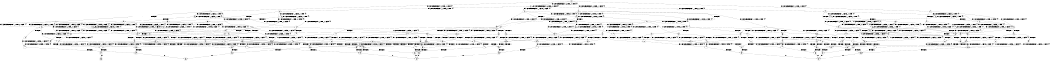 digraph BCG {
size = "7, 10.5";
center = TRUE;
node [shape = circle];
0 [peripheries = 2];
0 -> 1 [label = "EX !0 !ATOMIC_EXCH_BRANCH (1, +1, TRUE, +0, 2, TRUE) !{0}"];
0 -> 2 [label = "EX !2 !ATOMIC_EXCH_BRANCH (1, +0, FALSE, +1, 1, FALSE) !{0}"];
0 -> 3 [label = "EX !1 !ATOMIC_EXCH_BRANCH (1, +0, TRUE, +0, 1, TRUE) !{0}"];
0 -> 4 [label = "EX !0 !ATOMIC_EXCH_BRANCH (1, +1, TRUE, +0, 2, TRUE) !{0}"];
1 -> 5 [label = "EX !2 !ATOMIC_EXCH_BRANCH (1, +0, FALSE, +1, 1, TRUE) !{0}"];
1 -> 6 [label = "EX !1 !ATOMIC_EXCH_BRANCH (1, +0, TRUE, +0, 1, FALSE) !{0}"];
1 -> 7 [label = "TERMINATE !0"];
2 -> 8 [label = "EX !0 !ATOMIC_EXCH_BRANCH (1, +1, TRUE, +0, 2, TRUE) !{0}"];
2 -> 9 [label = "EX !1 !ATOMIC_EXCH_BRANCH (1, +0, TRUE, +0, 1, TRUE) !{0}"];
2 -> 10 [label = "TERMINATE !2"];
2 -> 11 [label = "EX !0 !ATOMIC_EXCH_BRANCH (1, +1, TRUE, +0, 2, TRUE) !{0}"];
3 -> 3 [label = "EX !1 !ATOMIC_EXCH_BRANCH (1, +0, TRUE, +0, 1, TRUE) !{0}"];
3 -> 12 [label = "EX !0 !ATOMIC_EXCH_BRANCH (1, +1, TRUE, +0, 2, TRUE) !{0}"];
3 -> 13 [label = "EX !2 !ATOMIC_EXCH_BRANCH (1, +0, FALSE, +1, 1, FALSE) !{0}"];
3 -> 14 [label = "EX !0 !ATOMIC_EXCH_BRANCH (1, +1, TRUE, +0, 2, TRUE) !{0}"];
4 -> 15 [label = "EX !2 !ATOMIC_EXCH_BRANCH (1, +0, FALSE, +1, 1, TRUE) !{0}"];
4 -> 16 [label = "EX !1 !ATOMIC_EXCH_BRANCH (1, +0, TRUE, +0, 1, FALSE) !{0}"];
4 -> 17 [label = "TERMINATE !0"];
5 -> 5 [label = "EX !2 !ATOMIC_EXCH_BRANCH (1, +0, FALSE, +1, 1, TRUE) !{0}"];
5 -> 18 [label = "EX !1 !ATOMIC_EXCH_BRANCH (1, +0, TRUE, +0, 1, FALSE) !{0}"];
5 -> 19 [label = "TERMINATE !0"];
6 -> 20 [label = "EX !2 !ATOMIC_EXCH_BRANCH (1, +0, FALSE, +1, 1, FALSE) !{0}"];
6 -> 21 [label = "TERMINATE !0"];
6 -> 22 [label = "TERMINATE !1"];
7 -> 23 [label = "EX !2 !ATOMIC_EXCH_BRANCH (1, +0, FALSE, +1, 1, TRUE) !{1}"];
7 -> 24 [label = "EX !1 !ATOMIC_EXCH_BRANCH (1, +0, TRUE, +0, 1, FALSE) !{1}"];
7 -> 25 [label = "EX !1 !ATOMIC_EXCH_BRANCH (1, +0, TRUE, +0, 1, FALSE) !{1}"];
8 -> 26 [label = "EX !1 !ATOMIC_EXCH_BRANCH (1, +0, TRUE, +0, 1, FALSE) !{0}"];
8 -> 27 [label = "TERMINATE !0"];
8 -> 28 [label = "TERMINATE !2"];
9 -> 9 [label = "EX !1 !ATOMIC_EXCH_BRANCH (1, +0, TRUE, +0, 1, TRUE) !{0}"];
9 -> 29 [label = "EX !0 !ATOMIC_EXCH_BRANCH (1, +1, TRUE, +0, 2, TRUE) !{0}"];
9 -> 30 [label = "TERMINATE !2"];
9 -> 31 [label = "EX !0 !ATOMIC_EXCH_BRANCH (1, +1, TRUE, +0, 2, TRUE) !{0}"];
10 -> 32 [label = "EX !0 !ATOMIC_EXCH_BRANCH (1, +1, TRUE, +0, 2, TRUE) !{0}"];
10 -> 33 [label = "EX !1 !ATOMIC_EXCH_BRANCH (1, +0, TRUE, +0, 1, TRUE) !{0}"];
10 -> 34 [label = "EX !0 !ATOMIC_EXCH_BRANCH (1, +1, TRUE, +0, 2, TRUE) !{0}"];
11 -> 35 [label = "EX !1 !ATOMIC_EXCH_BRANCH (1, +0, TRUE, +0, 1, FALSE) !{0}"];
11 -> 36 [label = "TERMINATE !0"];
11 -> 37 [label = "TERMINATE !2"];
12 -> 6 [label = "EX !1 !ATOMIC_EXCH_BRANCH (1, +0, TRUE, +0, 1, FALSE) !{0}"];
12 -> 38 [label = "EX !2 !ATOMIC_EXCH_BRANCH (1, +0, FALSE, +1, 1, TRUE) !{0}"];
12 -> 39 [label = "TERMINATE !0"];
13 -> 9 [label = "EX !1 !ATOMIC_EXCH_BRANCH (1, +0, TRUE, +0, 1, TRUE) !{0}"];
13 -> 29 [label = "EX !0 !ATOMIC_EXCH_BRANCH (1, +1, TRUE, +0, 2, TRUE) !{0}"];
13 -> 30 [label = "TERMINATE !2"];
13 -> 31 [label = "EX !0 !ATOMIC_EXCH_BRANCH (1, +1, TRUE, +0, 2, TRUE) !{0}"];
14 -> 16 [label = "EX !1 !ATOMIC_EXCH_BRANCH (1, +0, TRUE, +0, 1, FALSE) !{0}"];
14 -> 40 [label = "EX !2 !ATOMIC_EXCH_BRANCH (1, +0, FALSE, +1, 1, TRUE) !{0}"];
14 -> 41 [label = "TERMINATE !0"];
15 -> 15 [label = "EX !2 !ATOMIC_EXCH_BRANCH (1, +0, FALSE, +1, 1, TRUE) !{0}"];
15 -> 42 [label = "EX !1 !ATOMIC_EXCH_BRANCH (1, +0, TRUE, +0, 1, FALSE) !{0}"];
15 -> 43 [label = "TERMINATE !0"];
16 -> 44 [label = "EX !2 !ATOMIC_EXCH_BRANCH (1, +0, FALSE, +1, 1, FALSE) !{0}"];
16 -> 45 [label = "TERMINATE !0"];
16 -> 46 [label = "TERMINATE !1"];
17 -> 47 [label = "EX !2 !ATOMIC_EXCH_BRANCH (1, +0, FALSE, +1, 1, TRUE) !{1}"];
17 -> 48 [label = "EX !1 !ATOMIC_EXCH_BRANCH (1, +0, TRUE, +0, 1, FALSE) !{1}"];
18 -> 20 [label = "EX !2 !ATOMIC_EXCH_BRANCH (1, +0, FALSE, +1, 1, FALSE) !{0}"];
18 -> 49 [label = "TERMINATE !0"];
18 -> 50 [label = "TERMINATE !1"];
19 -> 23 [label = "EX !2 !ATOMIC_EXCH_BRANCH (1, +0, FALSE, +1, 1, TRUE) !{1}"];
19 -> 51 [label = "EX !1 !ATOMIC_EXCH_BRANCH (1, +0, TRUE, +0, 1, FALSE) !{1}"];
19 -> 52 [label = "EX !1 !ATOMIC_EXCH_BRANCH (1, +0, TRUE, +0, 1, FALSE) !{1}"];
20 -> 53 [label = "TERMINATE !0"];
20 -> 54 [label = "TERMINATE !2"];
20 -> 55 [label = "TERMINATE !1"];
21 -> 56 [label = "EX !2 !ATOMIC_EXCH_BRANCH (1, +0, FALSE, +1, 1, FALSE) !{1}"];
21 -> 57 [label = "TERMINATE !1"];
22 -> 58 [label = "EX !2 !ATOMIC_EXCH_BRANCH (1, +0, FALSE, +1, 1, FALSE) !{0}"];
22 -> 59 [label = "TERMINATE !0"];
23 -> 23 [label = "EX !2 !ATOMIC_EXCH_BRANCH (1, +0, FALSE, +1, 1, TRUE) !{1}"];
23 -> 51 [label = "EX !1 !ATOMIC_EXCH_BRANCH (1, +0, TRUE, +0, 1, FALSE) !{1}"];
23 -> 52 [label = "EX !1 !ATOMIC_EXCH_BRANCH (1, +0, TRUE, +0, 1, FALSE) !{1}"];
24 -> 56 [label = "EX !2 !ATOMIC_EXCH_BRANCH (1, +0, FALSE, +1, 1, FALSE) !{1}"];
24 -> 57 [label = "TERMINATE !1"];
25 -> 60 [label = "EX !2 !ATOMIC_EXCH_BRANCH (1, +0, FALSE, +1, 1, FALSE) !{1}"];
25 -> 61 [label = "TERMINATE !1"];
26 -> 53 [label = "TERMINATE !0"];
26 -> 54 [label = "TERMINATE !2"];
26 -> 55 [label = "TERMINATE !1"];
27 -> 62 [label = "EX !1 !ATOMIC_EXCH_BRANCH (1, +0, TRUE, +0, 1, FALSE) !{1}"];
27 -> 63 [label = "TERMINATE !2"];
27 -> 64 [label = "EX !1 !ATOMIC_EXCH_BRANCH (1, +0, TRUE, +0, 1, FALSE) !{1}"];
28 -> 65 [label = "EX !1 !ATOMIC_EXCH_BRANCH (1, +0, TRUE, +0, 1, FALSE) !{0}"];
28 -> 66 [label = "TERMINATE !0"];
29 -> 26 [label = "EX !1 !ATOMIC_EXCH_BRANCH (1, +0, TRUE, +0, 1, FALSE) !{0}"];
29 -> 67 [label = "TERMINATE !0"];
29 -> 68 [label = "TERMINATE !2"];
30 -> 33 [label = "EX !1 !ATOMIC_EXCH_BRANCH (1, +0, TRUE, +0, 1, TRUE) !{0}"];
30 -> 69 [label = "EX !0 !ATOMIC_EXCH_BRANCH (1, +1, TRUE, +0, 2, TRUE) !{0}"];
30 -> 70 [label = "EX !0 !ATOMIC_EXCH_BRANCH (1, +1, TRUE, +0, 2, TRUE) !{0}"];
31 -> 35 [label = "EX !1 !ATOMIC_EXCH_BRANCH (1, +0, TRUE, +0, 1, FALSE) !{0}"];
31 -> 71 [label = "TERMINATE !0"];
31 -> 72 [label = "TERMINATE !2"];
32 -> 65 [label = "EX !1 !ATOMIC_EXCH_BRANCH (1, +0, TRUE, +0, 1, FALSE) !{0}"];
32 -> 66 [label = "TERMINATE !0"];
33 -> 33 [label = "EX !1 !ATOMIC_EXCH_BRANCH (1, +0, TRUE, +0, 1, TRUE) !{0}"];
33 -> 69 [label = "EX !0 !ATOMIC_EXCH_BRANCH (1, +1, TRUE, +0, 2, TRUE) !{0}"];
33 -> 70 [label = "EX !0 !ATOMIC_EXCH_BRANCH (1, +1, TRUE, +0, 2, TRUE) !{0}"];
34 -> 73 [label = "EX !1 !ATOMIC_EXCH_BRANCH (1, +0, TRUE, +0, 1, FALSE) !{0}"];
34 -> 74 [label = "TERMINATE !0"];
35 -> 75 [label = "TERMINATE !0"];
35 -> 76 [label = "TERMINATE !2"];
35 -> 77 [label = "TERMINATE !1"];
36 -> 78 [label = "EX !1 !ATOMIC_EXCH_BRANCH (1, +0, TRUE, +0, 1, FALSE) !{1}"];
36 -> 79 [label = "TERMINATE !2"];
37 -> 73 [label = "EX !1 !ATOMIC_EXCH_BRANCH (1, +0, TRUE, +0, 1, FALSE) !{0}"];
37 -> 74 [label = "TERMINATE !0"];
38 -> 18 [label = "EX !1 !ATOMIC_EXCH_BRANCH (1, +0, TRUE, +0, 1, FALSE) !{0}"];
38 -> 38 [label = "EX !2 !ATOMIC_EXCH_BRANCH (1, +0, FALSE, +1, 1, TRUE) !{0}"];
38 -> 80 [label = "TERMINATE !0"];
39 -> 24 [label = "EX !1 !ATOMIC_EXCH_BRANCH (1, +0, TRUE, +0, 1, FALSE) !{1}"];
39 -> 81 [label = "EX !2 !ATOMIC_EXCH_BRANCH (1, +0, FALSE, +1, 1, TRUE) !{1}"];
39 -> 25 [label = "EX !1 !ATOMIC_EXCH_BRANCH (1, +0, TRUE, +0, 1, FALSE) !{1}"];
40 -> 42 [label = "EX !1 !ATOMIC_EXCH_BRANCH (1, +0, TRUE, +0, 1, FALSE) !{0}"];
40 -> 40 [label = "EX !2 !ATOMIC_EXCH_BRANCH (1, +0, FALSE, +1, 1, TRUE) !{0}"];
40 -> 82 [label = "TERMINATE !0"];
41 -> 48 [label = "EX !1 !ATOMIC_EXCH_BRANCH (1, +0, TRUE, +0, 1, FALSE) !{1}"];
41 -> 83 [label = "EX !2 !ATOMIC_EXCH_BRANCH (1, +0, FALSE, +1, 1, TRUE) !{1}"];
42 -> 44 [label = "EX !2 !ATOMIC_EXCH_BRANCH (1, +0, FALSE, +1, 1, FALSE) !{0}"];
42 -> 84 [label = "TERMINATE !0"];
42 -> 85 [label = "TERMINATE !1"];
43 -> 47 [label = "EX !2 !ATOMIC_EXCH_BRANCH (1, +0, FALSE, +1, 1, TRUE) !{1}"];
43 -> 86 [label = "EX !1 !ATOMIC_EXCH_BRANCH (1, +0, TRUE, +0, 1, FALSE) !{1}"];
44 -> 75 [label = "TERMINATE !0"];
44 -> 76 [label = "TERMINATE !2"];
44 -> 77 [label = "TERMINATE !1"];
45 -> 87 [label = "EX !2 !ATOMIC_EXCH_BRANCH (1, +0, FALSE, +1, 1, FALSE) !{1}"];
45 -> 88 [label = "TERMINATE !1"];
46 -> 89 [label = "EX !2 !ATOMIC_EXCH_BRANCH (1, +0, FALSE, +1, 1, FALSE) !{0}"];
46 -> 90 [label = "TERMINATE !0"];
47 -> 47 [label = "EX !2 !ATOMIC_EXCH_BRANCH (1, +0, FALSE, +1, 1, TRUE) !{1}"];
47 -> 86 [label = "EX !1 !ATOMIC_EXCH_BRANCH (1, +0, TRUE, +0, 1, FALSE) !{1}"];
48 -> 87 [label = "EX !2 !ATOMIC_EXCH_BRANCH (1, +0, FALSE, +1, 1, FALSE) !{1}"];
48 -> 88 [label = "TERMINATE !1"];
49 -> 56 [label = "EX !2 !ATOMIC_EXCH_BRANCH (1, +0, FALSE, +1, 1, FALSE) !{1}"];
49 -> 91 [label = "TERMINATE !1"];
50 -> 58 [label = "EX !2 !ATOMIC_EXCH_BRANCH (1, +0, FALSE, +1, 1, FALSE) !{0}"];
50 -> 92 [label = "TERMINATE !0"];
51 -> 56 [label = "EX !2 !ATOMIC_EXCH_BRANCH (1, +0, FALSE, +1, 1, FALSE) !{1}"];
51 -> 91 [label = "TERMINATE !1"];
52 -> 60 [label = "EX !2 !ATOMIC_EXCH_BRANCH (1, +0, FALSE, +1, 1, FALSE) !{1}"];
52 -> 93 [label = "TERMINATE !1"];
53 -> 94 [label = "TERMINATE !2"];
53 -> 95 [label = "TERMINATE !1"];
54 -> 96 [label = "TERMINATE !0"];
54 -> 97 [label = "TERMINATE !1"];
55 -> 98 [label = "TERMINATE !0"];
55 -> 99 [label = "TERMINATE !2"];
56 -> 94 [label = "TERMINATE !2"];
56 -> 95 [label = "TERMINATE !1"];
57 -> 100 [label = "EX !2 !ATOMIC_EXCH_BRANCH (1, +0, FALSE, +1, 1, FALSE) !{2}"];
57 -> 101 [label = "EX !2 !ATOMIC_EXCH_BRANCH (1, +0, FALSE, +1, 1, FALSE) !{2}"];
58 -> 98 [label = "TERMINATE !0"];
58 -> 99 [label = "TERMINATE !2"];
59 -> 100 [label = "EX !2 !ATOMIC_EXCH_BRANCH (1, +0, FALSE, +1, 1, FALSE) !{2}"];
59 -> 101 [label = "EX !2 !ATOMIC_EXCH_BRANCH (1, +0, FALSE, +1, 1, FALSE) !{2}"];
60 -> 102 [label = "TERMINATE !2"];
60 -> 103 [label = "TERMINATE !1"];
61 -> 104 [label = "EX !2 !ATOMIC_EXCH_BRANCH (1, +0, FALSE, +1, 1, FALSE) !{2}"];
62 -> 94 [label = "TERMINATE !2"];
62 -> 95 [label = "TERMINATE !1"];
63 -> 105 [label = "EX !1 !ATOMIC_EXCH_BRANCH (1, +0, TRUE, +0, 1, FALSE) !{1}"];
63 -> 106 [label = "EX !1 !ATOMIC_EXCH_BRANCH (1, +0, TRUE, +0, 1, FALSE) !{1}"];
64 -> 102 [label = "TERMINATE !2"];
64 -> 103 [label = "TERMINATE !1"];
65 -> 96 [label = "TERMINATE !0"];
65 -> 97 [label = "TERMINATE !1"];
66 -> 107 [label = "EX !1 !ATOMIC_EXCH_BRANCH (1, +0, TRUE, +0, 1, FALSE) !{2}"];
67 -> 62 [label = "EX !1 !ATOMIC_EXCH_BRANCH (1, +0, TRUE, +0, 1, FALSE) !{1}"];
67 -> 108 [label = "TERMINATE !2"];
67 -> 64 [label = "EX !1 !ATOMIC_EXCH_BRANCH (1, +0, TRUE, +0, 1, FALSE) !{1}"];
68 -> 65 [label = "EX !1 !ATOMIC_EXCH_BRANCH (1, +0, TRUE, +0, 1, FALSE) !{0}"];
68 -> 109 [label = "TERMINATE !0"];
69 -> 65 [label = "EX !1 !ATOMIC_EXCH_BRANCH (1, +0, TRUE, +0, 1, FALSE) !{0}"];
69 -> 109 [label = "TERMINATE !0"];
70 -> 73 [label = "EX !1 !ATOMIC_EXCH_BRANCH (1, +0, TRUE, +0, 1, FALSE) !{0}"];
70 -> 110 [label = "TERMINATE !0"];
71 -> 78 [label = "EX !1 !ATOMIC_EXCH_BRANCH (1, +0, TRUE, +0, 1, FALSE) !{1}"];
71 -> 111 [label = "TERMINATE !2"];
72 -> 73 [label = "EX !1 !ATOMIC_EXCH_BRANCH (1, +0, TRUE, +0, 1, FALSE) !{0}"];
72 -> 110 [label = "TERMINATE !0"];
73 -> 112 [label = "TERMINATE !0"];
73 -> 113 [label = "TERMINATE !1"];
74 -> 114 [label = "EX !1 !ATOMIC_EXCH_BRANCH (1, +0, TRUE, +0, 1, FALSE) !{2}"];
75 -> 115 [label = "TERMINATE !2"];
75 -> 116 [label = "TERMINATE !1"];
76 -> 112 [label = "TERMINATE !0"];
76 -> 113 [label = "TERMINATE !1"];
77 -> 117 [label = "TERMINATE !0"];
77 -> 118 [label = "TERMINATE !2"];
78 -> 115 [label = "TERMINATE !2"];
78 -> 116 [label = "TERMINATE !1"];
79 -> 119 [label = "EX !1 !ATOMIC_EXCH_BRANCH (1, +0, TRUE, +0, 1, FALSE) !{1}"];
80 -> 51 [label = "EX !1 !ATOMIC_EXCH_BRANCH (1, +0, TRUE, +0, 1, FALSE) !{1}"];
80 -> 81 [label = "EX !2 !ATOMIC_EXCH_BRANCH (1, +0, FALSE, +1, 1, TRUE) !{1}"];
80 -> 52 [label = "EX !1 !ATOMIC_EXCH_BRANCH (1, +0, TRUE, +0, 1, FALSE) !{1}"];
81 -> 51 [label = "EX !1 !ATOMIC_EXCH_BRANCH (1, +0, TRUE, +0, 1, FALSE) !{1}"];
81 -> 81 [label = "EX !2 !ATOMIC_EXCH_BRANCH (1, +0, FALSE, +1, 1, TRUE) !{1}"];
81 -> 52 [label = "EX !1 !ATOMIC_EXCH_BRANCH (1, +0, TRUE, +0, 1, FALSE) !{1}"];
82 -> 86 [label = "EX !1 !ATOMIC_EXCH_BRANCH (1, +0, TRUE, +0, 1, FALSE) !{1}"];
82 -> 83 [label = "EX !2 !ATOMIC_EXCH_BRANCH (1, +0, FALSE, +1, 1, TRUE) !{1}"];
83 -> 86 [label = "EX !1 !ATOMIC_EXCH_BRANCH (1, +0, TRUE, +0, 1, FALSE) !{1}"];
83 -> 83 [label = "EX !2 !ATOMIC_EXCH_BRANCH (1, +0, FALSE, +1, 1, TRUE) !{1}"];
84 -> 87 [label = "EX !2 !ATOMIC_EXCH_BRANCH (1, +0, FALSE, +1, 1, FALSE) !{1}"];
84 -> 120 [label = "TERMINATE !1"];
85 -> 89 [label = "EX !2 !ATOMIC_EXCH_BRANCH (1, +0, FALSE, +1, 1, FALSE) !{0}"];
85 -> 121 [label = "TERMINATE !0"];
86 -> 87 [label = "EX !2 !ATOMIC_EXCH_BRANCH (1, +0, FALSE, +1, 1, FALSE) !{1}"];
86 -> 120 [label = "TERMINATE !1"];
87 -> 115 [label = "TERMINATE !2"];
87 -> 116 [label = "TERMINATE !1"];
88 -> 122 [label = "EX !2 !ATOMIC_EXCH_BRANCH (1, +0, FALSE, +1, 1, FALSE) !{2}"];
89 -> 117 [label = "TERMINATE !0"];
89 -> 118 [label = "TERMINATE !2"];
90 -> 122 [label = "EX !2 !ATOMIC_EXCH_BRANCH (1, +0, FALSE, +1, 1, FALSE) !{2}"];
91 -> 100 [label = "EX !2 !ATOMIC_EXCH_BRANCH (1, +0, FALSE, +1, 1, FALSE) !{2}"];
91 -> 101 [label = "EX !2 !ATOMIC_EXCH_BRANCH (1, +0, FALSE, +1, 1, FALSE) !{2}"];
92 -> 100 [label = "EX !2 !ATOMIC_EXCH_BRANCH (1, +0, FALSE, +1, 1, FALSE) !{2}"];
92 -> 101 [label = "EX !2 !ATOMIC_EXCH_BRANCH (1, +0, FALSE, +1, 1, FALSE) !{2}"];
93 -> 104 [label = "EX !2 !ATOMIC_EXCH_BRANCH (1, +0, FALSE, +1, 1, FALSE) !{2}"];
94 -> 123 [label = "TERMINATE !1"];
95 -> 124 [label = "TERMINATE !2"];
96 -> 125 [label = "TERMINATE !1"];
97 -> 126 [label = "TERMINATE !0"];
98 -> 124 [label = "TERMINATE !2"];
99 -> 126 [label = "TERMINATE !0"];
100 -> 124 [label = "TERMINATE !2"];
101 -> 127 [label = "TERMINATE !2"];
102 -> 128 [label = "TERMINATE !1"];
103 -> 129 [label = "TERMINATE !2"];
104 -> 129 [label = "TERMINATE !2"];
105 -> 123 [label = "TERMINATE !1"];
106 -> 128 [label = "TERMINATE !1"];
107 -> 125 [label = "TERMINATE !1"];
108 -> 105 [label = "EX !1 !ATOMIC_EXCH_BRANCH (1, +0, TRUE, +0, 1, FALSE) !{1}"];
108 -> 106 [label = "EX !1 !ATOMIC_EXCH_BRANCH (1, +0, TRUE, +0, 1, FALSE) !{1}"];
109 -> 107 [label = "EX !1 !ATOMIC_EXCH_BRANCH (1, +0, TRUE, +0, 1, FALSE) !{2}"];
110 -> 114 [label = "EX !1 !ATOMIC_EXCH_BRANCH (1, +0, TRUE, +0, 1, FALSE) !{2}"];
111 -> 119 [label = "EX !1 !ATOMIC_EXCH_BRANCH (1, +0, TRUE, +0, 1, FALSE) !{1}"];
112 -> 130 [label = "TERMINATE !1"];
113 -> 131 [label = "TERMINATE !0"];
114 -> 130 [label = "TERMINATE !1"];
115 -> 132 [label = "TERMINATE !1"];
116 -> 133 [label = "TERMINATE !2"];
117 -> 133 [label = "TERMINATE !2"];
118 -> 131 [label = "TERMINATE !0"];
119 -> 132 [label = "TERMINATE !1"];
120 -> 122 [label = "EX !2 !ATOMIC_EXCH_BRANCH (1, +0, FALSE, +1, 1, FALSE) !{2}"];
121 -> 122 [label = "EX !2 !ATOMIC_EXCH_BRANCH (1, +0, FALSE, +1, 1, FALSE) !{2}"];
122 -> 133 [label = "TERMINATE !2"];
123 -> 134 [label = "exit"];
124 -> 134 [label = "exit"];
125 -> 134 [label = "exit"];
126 -> 134 [label = "exit"];
127 -> 135 [label = "exit"];
128 -> 136 [label = "exit"];
129 -> 136 [label = "exit"];
130 -> 137 [label = "exit"];
131 -> 137 [label = "exit"];
132 -> 137 [label = "exit"];
133 -> 137 [label = "exit"];
}
